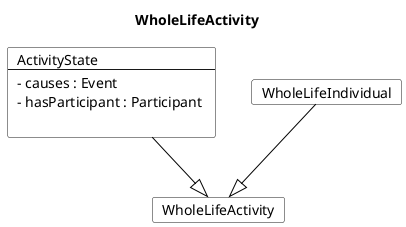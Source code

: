 @startuml
Title WholeLifeActivity 

Card WholeLifeActivity #fff [
WholeLifeActivity
]
Card ActivityState #fff [
ActivityState
----
- causes : Event 
- hasParticipant : Participant 

]
ActivityState --|> WholeLifeActivity  #000 
Card WholeLifeIndividual #fff [
WholeLifeIndividual
]
WholeLifeIndividual --|> WholeLifeActivity  #000 
@enduml